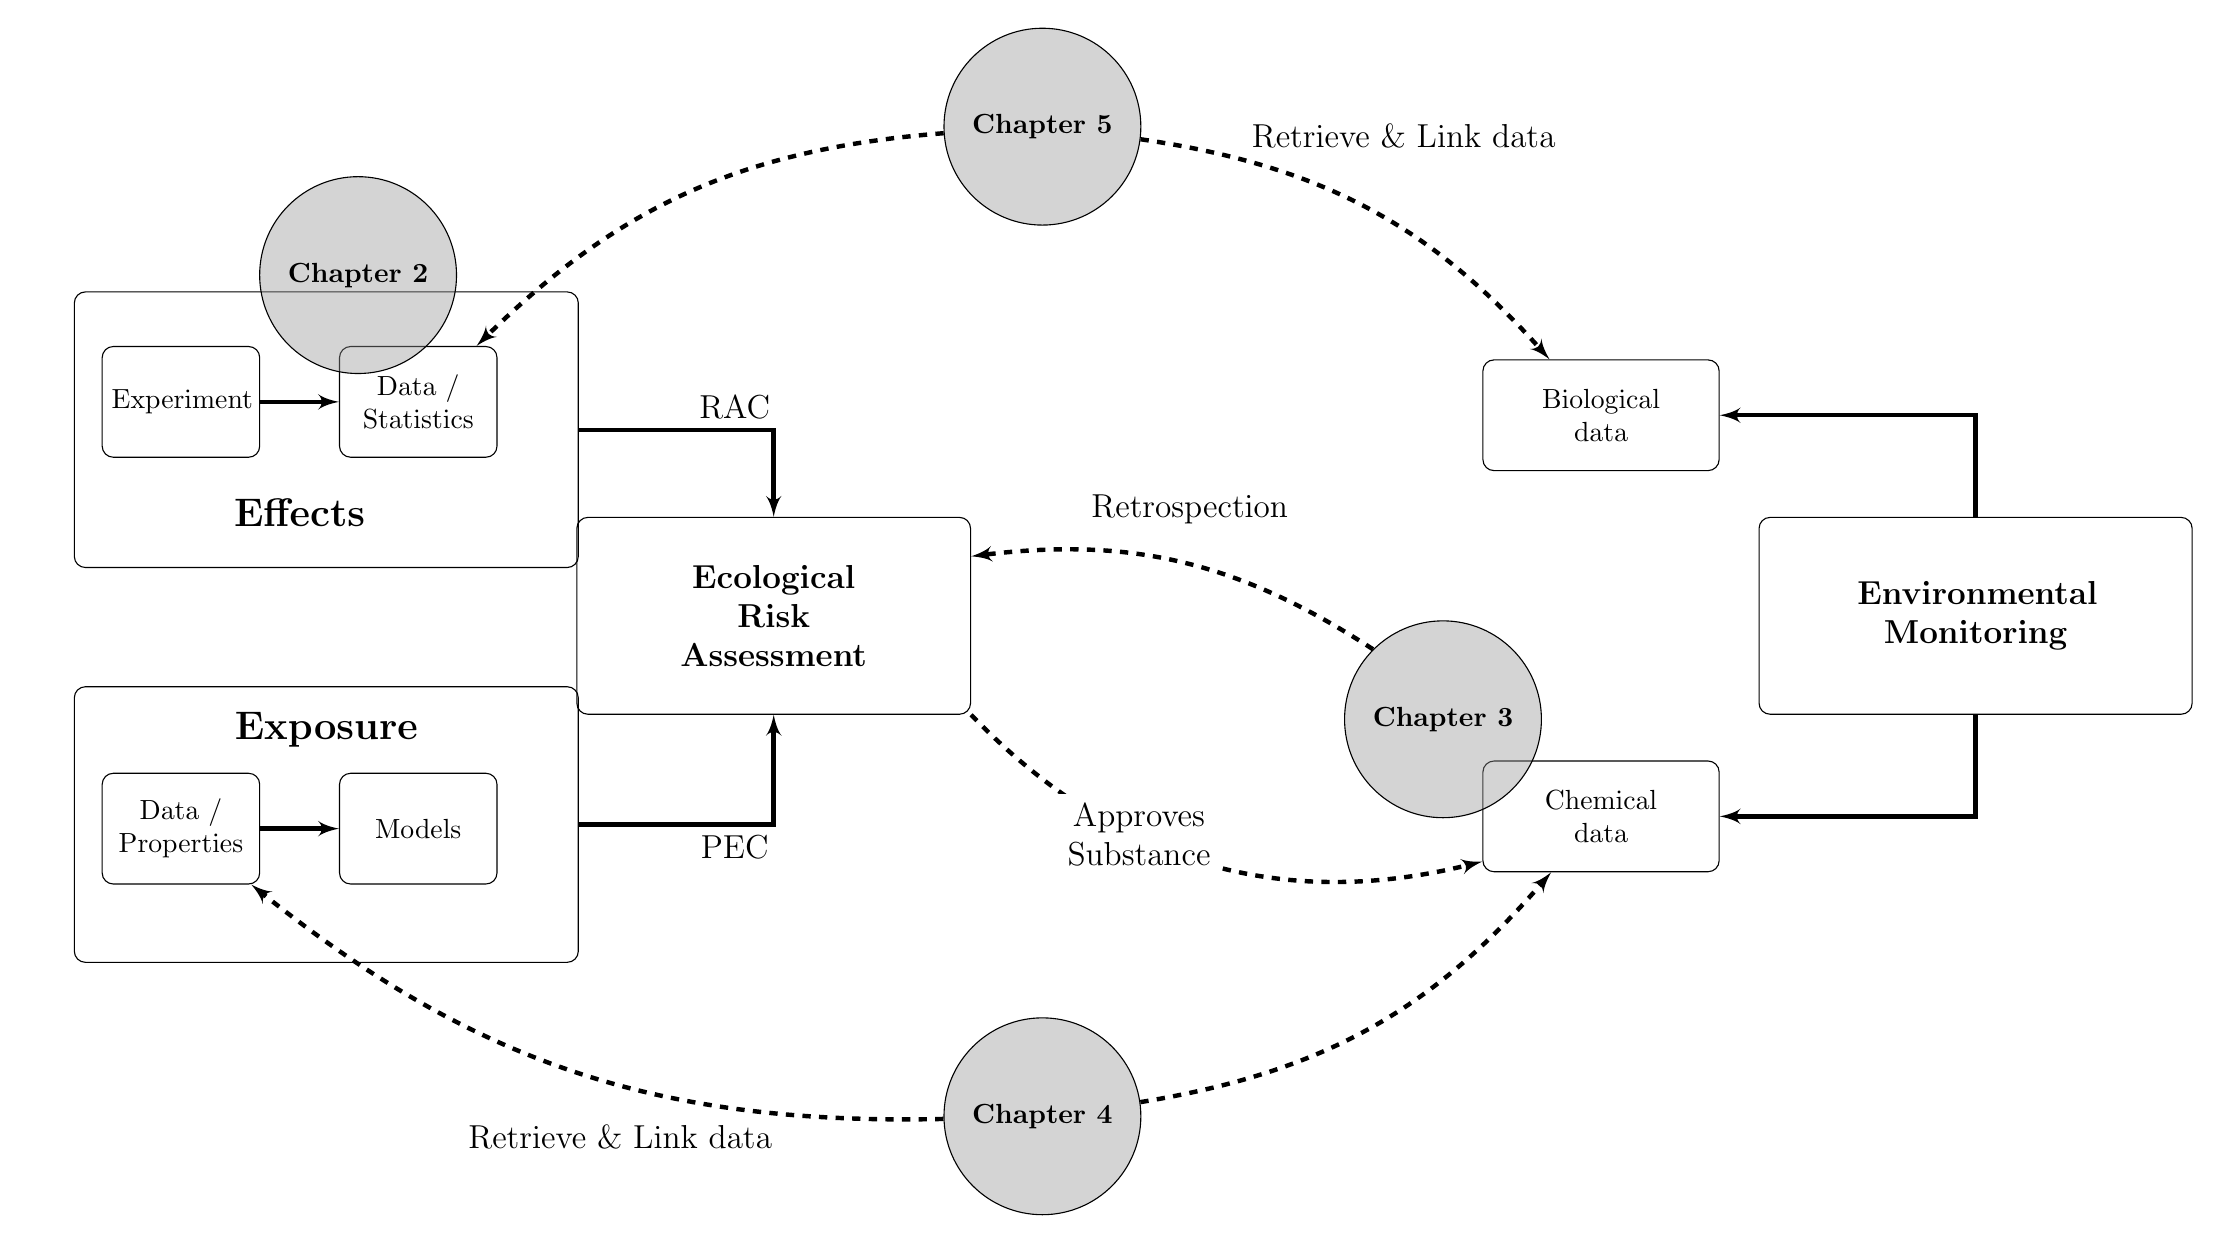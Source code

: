 % \tikzsetnextfilename{overview}
\usetikzlibrary{shapes, arrows, positioning, calc}
% Define elements
\tikzstyle{line} = [draw, -latex', ultra thick]
\tikzstyle{block} = [rectangle, draw, 
    text width=5em, text centered, rounded corners, minimum height=4em]
\tikzstyle{paper} = [circle, draw, fill=gray!85, fill opacity=0.4, text opacity=1,  font = \bf, minimum width=2.5cm]
\tikzstyle{textbf} = [text centered, font = \bf\Large]

\begin{tikzpicture}[node distance = 2cm, auto]
% clip figure
%\clip(-2,-11) rectangle (26.5,4);

% % % grid for coordinates for clip
% \draw[help lines,xstep=1,ystep=1] (-2,-13) grid (30,6.5);
% \foreach \x in {-2,-1,...,30} { \node [anchor=north] at (\x,0) {\x}; }
% \foreach \y in {-13,-12,...,6} { \node [anchor=east] at (0,\y) {\y}; }


% Nodes
	%% Effects
	\node [name = exp, block, minimum width=2cm] {Experiment} ;
	\node [name = stat, block, minimum width=2cm, right=1cm of exp] {Data / Statistics} ;
    \node [name = eff, block, 
		minimum width=6.4cm, 
		minimum height=3.5cm, 
	below left=5mm of exp.west, anchor = west] {} ;
	\node[textbf, below right=10mm and 5mm of exp, anchor = south]{Effects};

	%% Exposure
  	\node [name = prop, block, minimum width=2cm, below=4cm of exp] {Data / Properties} ;
	\node [name = model, block, minimum width=2cm, right=1cm of prop] {Models} ;
	\node [name = expo, block, 
		minimum width=6.4cm, 
		minimum height=3.5cm, 
		below = 15mm of eff] {} ;
	\node[textbf, above=-2mm of expo, anchor = north]{Exposure};

	%% Risk Assessment
	\node [name = risk, block, below right=0.75cm and 1cm of stat,
       minimum width=5cm, 
		minimum height=2.5cm, 
		font = \bf\large,
		align = center,
       text width = 3cm] {Ecological Risk\\  Assessment};

	%% Monitoring data
	\node [name = monit, block, 
		right = 10cm of risk,
        minimum width=5.5cm, 
		minimum height=2.5cm, 
		font = \bf\large,
		align = center,
       text width = 3cm] {Environmental Monitoring};

	%% biological data
	\node [name = bio, block, 
		above left = 2cm and 2cm of monit, anchor = north,
		minimum width=3cm] { Biological data};
	%% chemical data
	\node [name = chem, block, 
		below left = 2cm and 2cm of monit, anchor = south,
		minimum width=3cm] { Chemical data};


  %% Chapters
	\node[name = chap2, paper, 
		above left = 9mm and -15mm of stat, 
		anchor = east]{Chapter 2};	
    \node[name = chap3, paper, 
		below left = -32mm and 5mm of chem, anchor = north,
		]{Chapter 3};
	\node[name = chap4, paper, anchor = north, yshift=-25mm,  xshift = 10mm,
		] (chap4) at ($(chem)!0.5!(expo)$) {Chapter 4};
	\node[name = chap5, paper, anchor = south, yshift=25mm, xshift = 10mm,
		] (chap5) at ($(bio)!0.5!(eff)$) {Chapter 5};

% arrows
	\path [line] (exp) -- (stat);
	\path [line] (prop) -- (model);
	\path [line] (eff) -| node[pos = 0.4, font = \large]{RAC} (risk);
	\path [line] (expo) -| node[pos = 0.4, font = \large,  below]{PEC} (risk);
	\path [line] (monit) |- (chem);
	\path [line] (monit) |- (bio);
	\path [line, dashed] (chap4) edge [bend left = 20]  node[font = \large, pos = 0.2]{Retrieve \& Link data}  (prop);
    \path [line, dashed] (chap5) edge [bend right = 20]   (stat);
	\path [line, dashed] (chap4) edge [bend right = 20]   (chem);
    \path [line, dashed] (chap5) edge [bend left = 20]   node[font = \large, pos = 0.2]{Retrieve \& Link data} (bio);
    \path [dashed] (chap3.north west) edge [-latex', bend right = 20, ultra thick] node[xshift = 15mm, yshift =10mm, font = \large, align = center] {Retrospection}  (risk);
	\path [dashed] (risk.south east) edge [-latex' ,bend right = 30, ultra thick]  node [xshift = 10mm, pos =0.2,  below, font = \large, align = center, fill = white] {Approves \\ Substance} (chem);


\end{tikzpicture}
